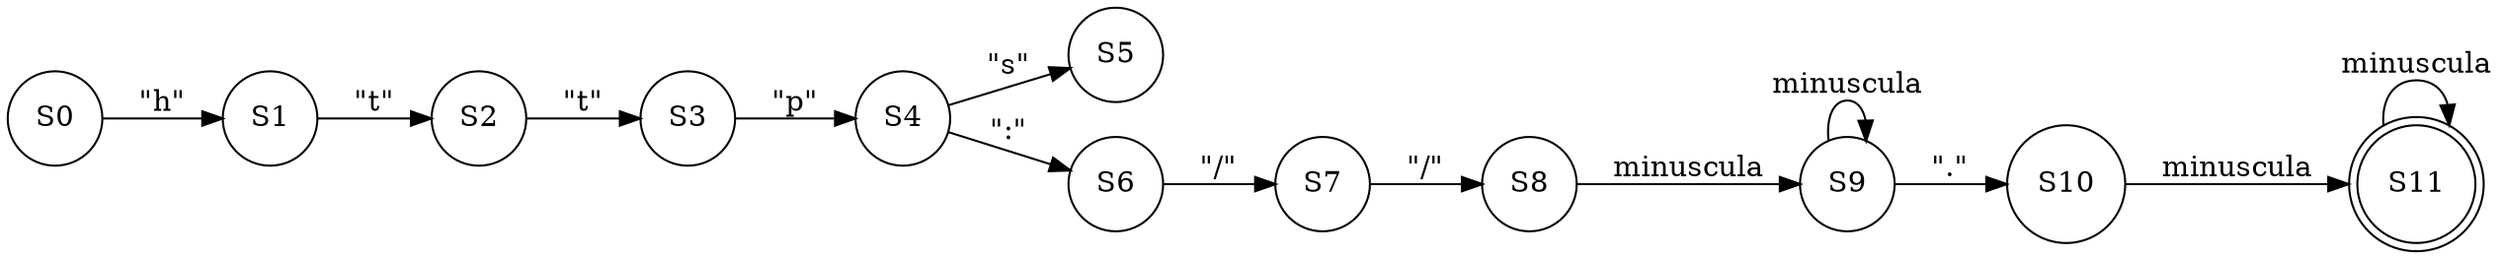 digraph G {
rankdir=LR;
S0[shape=circle];
S1[shape=circle];
S2[shape=circle];
S3[shape=circle];
S4[shape=circle];
S5[shape=circle];
S6[shape=circle];
S7[shape=circle];
S8[shape=circle];
S9[shape=circle];
S10[shape=circle];
S11[shape=doublecircle];
S0 -> S1 [label="\"h\""];
S1 -> S2 [label="\"t\""];
S2 -> S3 [label="\"t\""];
S3 -> S4 [label="\"p\""];
S4 -> S5 [label="\"s\""];
S4 -> S6 [label="\":\""];
S6 -> S7 [label="\"/\""];
S7 -> S8 [label="\"/\""];
S8 -> S9 [label="minuscula"];
S9 -> S9 [label="minuscula"];
S9 -> S10 [label="\".\""];
S10 -> S11 [label="minuscula"];
S11 -> S11 [label="minuscula"];
}
